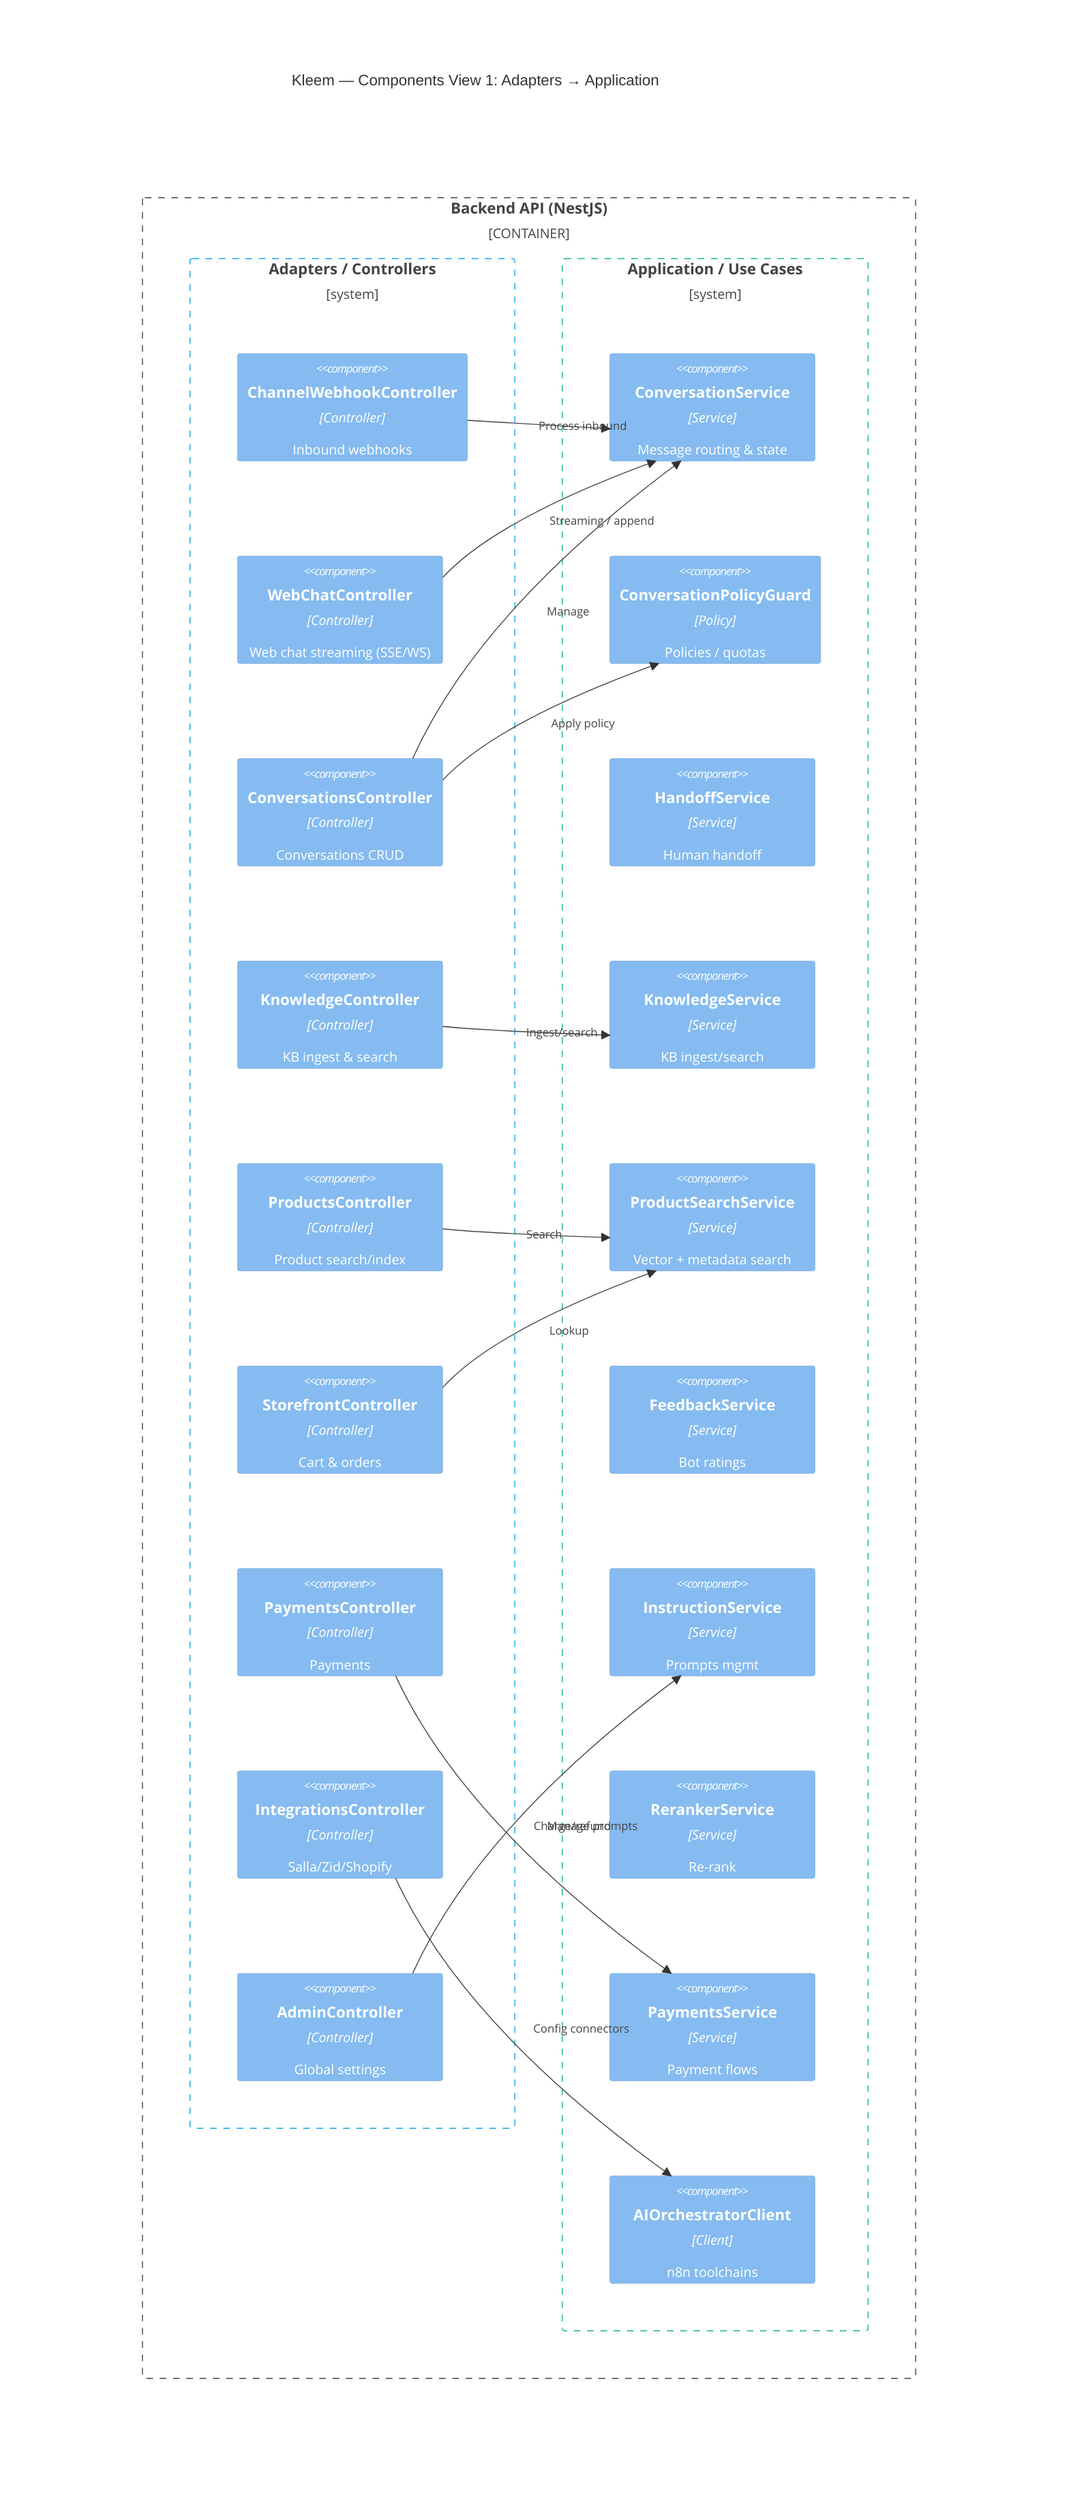%%{init: {"C4": {"theme": "base", "themeVariables": {
  "primaryColor": "#14b8a6",
  "primaryTextColor": "#000",
  "primaryBorderColor": "#000",
  "lineColor": "#333",
  "secondaryColor": "#6b7280",
  "tertiaryColor": "#0ea5e9"
}}}}%%

C4Component
    title Kleem — Components View 1: Adapters → Application

    UpdateLayoutConfig($c4ShapeInRow="4", $c4BoundaryInRow="2")

    Container_Boundary(api, "Backend API (NestJS)") {
        Boundary(adapters, "Adapters / Controllers") {
            Component(channelWebhookController, "ChannelWebhookController", "Controller", "Inbound webhooks")
            Component(webChatController, "WebChatController", "Controller", "Web chat streaming (SSE/WS)")
            Component(conversationsController, "ConversationsController", "Controller", "Conversations CRUD")
            Component(knowledgeController, "KnowledgeController", "Controller", "KB ingest & search")
            Component(productsController, "ProductsController", "Controller", "Product search/index")
            Component(storefrontController, "StorefrontController", "Controller", "Cart & orders")
            Component(paymentsController, "PaymentsController", "Controller", "Payments")
            Component(integrationsController, "IntegrationsController", "Controller", "Salla/Zid/Shopify")
            Component(adminController, "AdminController", "Controller", "Global settings")
        }

        Boundary(app, "Application / Use Cases") {
            Component(conversationService, "ConversationService", "Service", "Message routing & state")
            Component(policyGuard, "ConversationPolicyGuard", "Policy", "Policies / quotas")
            Component(handoffService, "HandoffService", "Service", "Human handoff")
            Component(knowledgeService, "KnowledgeService", "Service", "KB ingest/search")
            Component(productSearchService, "ProductSearchService", "Service", "Vector + metadata search")
            Component(feedbackService, "FeedbackService", "Service", "Bot ratings")
            Component(instructionService, "InstructionService", "Service", "Prompts mgmt")
            Component(rerankerService, "RerankerService", "Service", "Re-rank")
            Component(paymentsService, "PaymentsService", "Service", "Payment flows")
            Component(aiOrchestratorClient, "AIOrchestratorClient", "Client", "n8n toolchains")
        }
    }

    %% Relations kept minimal to reduce crossing
    Rel(channelWebhookController, conversationService, "Process inbound")
    Rel(webChatController, conversationService, "Streaming / append")
    Rel(conversationsController, conversationService, "Manage")
    Rel(conversationsController, policyGuard, "Apply policy")
    Rel(knowledgeController, knowledgeService, "Ingest/search")
    Rel(productsController, productSearchService, "Search")
    Rel(storefrontController, productSearchService, "Lookup")
    Rel(paymentsController, paymentsService, "Charge/refund")
    Rel(integrationsController, aiOrchestratorClient, "Config connectors")
    Rel(adminController, instructionService, "Manage prompts")

    UpdateElementStyle(adapters, $borderColor="#0ea5e9")
    UpdateElementStyle(app, $borderColor="#10b981")